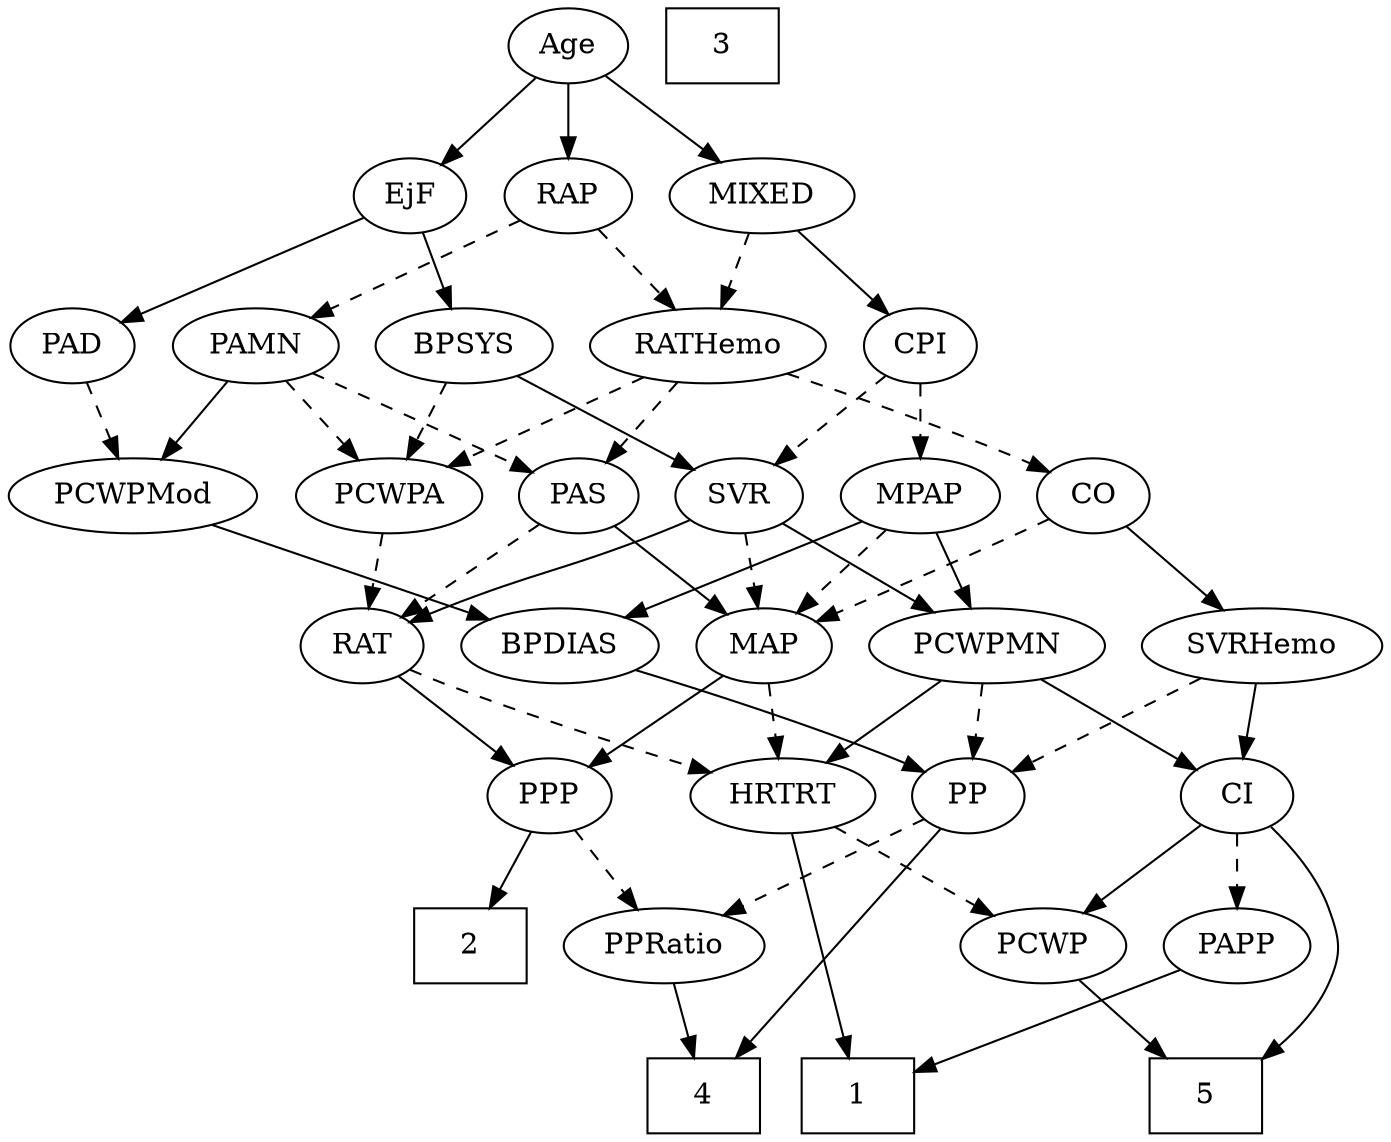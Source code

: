 strict digraph {
	graph [bb="0,0,600.04,540"];
	node [label="\N"];
	1	[height=0.5,
		pos="427,18",
		shape=box,
		width=0.75];
	2	[height=0.5,
		pos="202,90",
		shape=box,
		width=0.75];
	3	[height=0.5,
		pos="324,522",
		shape=box,
		width=0.75];
	4	[height=0.5,
		pos="343,18",
		shape=box,
		width=0.75];
	5	[height=0.5,
		pos="505,18",
		shape=box,
		width=0.75];
	Age	[height=0.5,
		pos="252,522",
		width=0.75];
	EjF	[height=0.5,
		pos="179,450",
		width=0.75];
	Age -> EjF	[pos="e,193.75,465.14 237.22,506.83 226.83,496.87 212.75,483.37 201.04,472.14",
		style=solid];
	RAP	[height=0.5,
		pos="252,450",
		width=0.77632];
	Age -> RAP	[pos="e,252,468.1 252,503.7 252,495.98 252,486.71 252,478.11",
		style=solid];
	MIXED	[height=0.5,
		pos="338,450",
		width=1.1193];
	Age -> MIXED	[pos="e,319.37,466.16 268.58,507.5 280.74,497.61 297.5,483.96 311.5,472.56",
		style=solid];
	BPSYS	[height=0.5,
		pos="206,378",
		width=1.0471];
	EjF -> BPSYS	[pos="e,199.46,395.96 185.39,432.41 188.51,424.34 192.33,414.43 195.83,405.35",
		style=solid];
	PAD	[height=0.5,
		pos="30.995,378",
		width=0.79437];
	EjF -> PAD	[pos="e,53.512,389.65 157.47,438.82 132.55,427.03 91.27,407.51 62.68,393.99",
		style=solid];
	PAMN	[height=0.5,
		pos="114,378",
		width=1.011];
	RAP -> PAMN	[pos="e,138.78,391.57 230.74,438.22 208.65,427.01 173.76,409.32 147.87,396.18",
		style=dashed];
	RATHemo	[height=0.5,
		pos="311,378",
		width=1.3721];
	RAP -> RATHemo	[pos="e,296.98,395.63 264.8,433.81 272.29,424.93 281.91,413.5 290.44,403.39",
		style=dashed];
	MIXED -> RATHemo	[pos="e,317.66,396.28 331.46,432.05 328.42,424.18 324.73,414.62 321.33,405.79",
		style=dashed];
	CPI	[height=0.5,
		pos="405,378",
		width=0.75];
	MIXED -> CPI	[pos="e,390.77,393.86 353.2,433.12 362.18,423.73 373.7,411.7 383.59,401.36",
		style=solid];
	MPAP	[height=0.5,
		pos="405,306",
		width=0.97491];
	PCWPMN	[height=0.5,
		pos="432,234",
		width=1.3902];
	MPAP -> PCWPMN	[pos="e,425.33,252.28 411.53,288.05 414.57,280.18 418.26,270.62 421.66,261.79",
		style=solid];
	BPDIAS	[height=0.5,
		pos="242,234",
		width=1.1735];
	MPAP -> BPDIAS	[pos="e,270.59,247.28 378.81,293.75 352.09,282.28 310.36,264.36 280.01,251.32",
		style=solid];
	MAP	[height=0.5,
		pos="333,234",
		width=0.84854];
	MPAP -> MAP	[pos="e,348.09,249.68 389.37,289.81 379.43,280.14 366.38,267.46 355.35,256.73",
		style=dashed];
	SVR	[height=0.5,
		pos="324,306",
		width=0.77632];
	BPSYS -> SVR	[pos="e,304.06,318.83 228.75,363.5 247.68,352.27 274.74,336.22 295.19,324.09",
		style=solid];
	PCWPA	[height=0.5,
		pos="164,306",
		width=1.1555];
	BPSYS -> PCWPA	[pos="e,174.17,323.96 196.04,360.41 191.09,352.16 185,342.01 179.46,332.78",
		style=dashed];
	PCWPMod	[height=0.5,
		pos="51.995,306",
		width=1.4443];
	PAD -> PCWPMod	[pos="e,46.813,324.28 36.079,360.05 38.417,352.26 41.249,342.82 43.872,334.08",
		style=dashed];
	CO	[height=0.5,
		pos="485,306",
		width=0.75];
	SVRHemo	[height=0.5,
		pos="550,234",
		width=1.3902];
	CO -> SVRHemo	[pos="e,534.87,251.29 498.78,290.15 507.21,281.07 518.2,269.24 527.83,258.87",
		style=solid];
	CO -> MAP	[pos="e,356.59,245.67 463.7,294.89 458.87,292.61 453.76,290.21 449,288 421.06,275.02 389.23,260.5 365.98,249.94",
		style=dashed];
	PAS	[height=0.5,
		pos="251,306",
		width=0.75];
	RAT	[height=0.5,
		pos="154,234",
		width=0.75827];
	PAS -> RAT	[pos="e,171.67,247.76 233.2,292.16 218.3,281.41 196.82,265.91 179.99,253.76",
		style=dashed];
	PAS -> MAP	[pos="e,316.27,249.28 267.2,291.17 278.95,281.14 295.05,267.39 308.38,256.01",
		style=solid];
	PAMN -> PAS	[pos="e,230.29,317.58 138.49,364.49 161.69,352.63 196.58,334.8 221.34,322.15",
		style=dashed];
	PAMN -> PCWPMod	[pos="e,66.439,323.31 99.927,361.12 92.033,352.2 82.027,340.91 73.201,330.94",
		style=solid];
	PAMN -> PCWPA	[pos="e,152.11,323.63 125.59,360.76 131.69,352.23 139.29,341.58 146.12,332.02",
		style=dashed];
	RATHemo -> CO	[pos="e,463.79,317.33 344.74,364.84 372.85,354.52 413.83,339.03 449,324 450.81,323.23 452.66,322.41 454.53,321.58",
		style=dashed];
	RATHemo -> PAS	[pos="e,263.89,322.04 296.78,360.41 288.9,351.22 279,339.67 270.42,329.66",
		style=dashed];
	RATHemo -> PCWPA	[pos="e,191.13,319.92 282.3,363.34 258.89,352.19 225.67,336.37 200.39,324.33",
		style=dashed];
	CPI -> MPAP	[pos="e,405,324.1 405,359.7 405,351.98 405,342.71 405,334.11",
		style=dashed];
	CPI -> SVR	[pos="e,339.97,320.8 388.99,363.17 377.23,353.01 361.06,339.03 347.79,327.56",
		style=dashed];
	PPP	[height=0.5,
		pos="236,162",
		width=0.75];
	RAT -> PPP	[pos="e,220.11,176.56 170.2,219.17 182.18,208.94 198.69,194.85 212.17,183.34",
		style=solid];
	HRTRT	[height=0.5,
		pos="340,162",
		width=1.1013];
	RAT -> HRTRT	[pos="e,308.87,173.17 175.38,222.79 180.46,220.47 185.89,218.08 191,216 227.1,201.32 268.98,186.62 299.12,176.44",
		style=dashed];
	SVR -> RAT	[pos="e,175.79,245.33 302.2,294.67 297.23,292.4 291.95,290.07 287,288 244.93,270.48 233.06,269.52 191,252 189.14,251.23 187.23,250.41 \
185.32,249.58",
		style=solid];
	SVR -> PCWPMN	[pos="e,408.61,250.16 343.06,292.65 358.84,282.41 381.61,267.66 400.16,255.63",
		style=solid];
	SVR -> MAP	[pos="e,330.8,252.1 326.22,287.7 327.21,279.98 328.4,270.71 329.51,262.11",
		style=dashed];
	PCWPMod -> BPDIAS	[pos="e,210.99,246.42 86.403,292.32 118.72,280.42 167.08,262.6 201.3,249.99",
		style=solid];
	PCWPA -> RAT	[pos="e,156.44,252.1 161.52,287.7 160.42,279.98 159.1,270.71 157.87,262.11",
		style=dashed];
	PP	[height=0.5,
		pos="425,162",
		width=0.75];
	PCWPMN -> PP	[pos="e,426.71,180.1 430.27,215.7 429.49,207.98 428.57,198.71 427.71,190.11",
		style=dashed];
	CI	[height=0.5,
		pos="541,162",
		width=0.75];
	PCWPMN -> CI	[pos="e,522,175.2 455.38,217.98 472.32,207.1 495.29,192.35 513.17,180.87",
		style=solid];
	PCWPMN -> HRTRT	[pos="e,359.41,177.77 411.58,217.46 398.57,207.57 381.55,194.62 367.38,183.83",
		style=solid];
	SVRHemo -> PP	[pos="e,445.1,174.26 524.1,218.5 503.66,207.05 475.17,191.1 453.98,179.23",
		style=dashed];
	SVRHemo -> CI	[pos="e,543.19,180.1 547.77,215.7 546.78,207.98 545.59,198.71 544.48,190.11",
		style=solid];
	BPDIAS -> PP	[pos="e,403.83,173.41 274.45,222.29 304.46,212.15 350.16,196.13 389,180 390.81,179.24 392.67,178.45 394.54,177.62",
		style=solid];
	MAP -> PPP	[pos="e,253.66,175.75 314.29,219.5 299.38,208.74 278.34,193.56 261.83,181.64",
		style=solid];
	MAP -> HRTRT	[pos="e,338.28,180.1 334.73,215.7 335.5,207.98 336.42,198.71 337.28,190.11",
		style=dashed];
	PP -> 4	[pos="e,352.84,36.056 415.75,144.99 401.69,120.64 374.79,74.065 357.94,44.873",
		style=solid];
	PPRatio	[height=0.5,
		pos="287,90",
		width=1.1013];
	PP -> PPRatio	[pos="e,312.38,103.88 404.04,150.37 382.14,139.26 347.44,121.66 321.5,108.5",
		style=dashed];
	PPP -> 2	[pos="e,210.31,108.12 228.11,144.76 224.15,136.61 219.25,126.53 214.77,117.31",
		style=solid];
	PPP -> PPRatio	[pos="e,275,107.47 247.31,145.46 253.67,136.74 261.75,125.65 268.95,115.76",
		style=dashed];
	PPRatio -> 4	[pos="e,329.3,36.124 299.98,72.765 306.78,64.268 315.25,53.677 322.88,44.146",
		style=solid];
	PCWP	[height=0.5,
		pos="456,90",
		width=0.97491];
	PCWP -> 5	[pos="e,493.01,36.124 467.36,72.765 473.25,64.354 480.57,53.89 487.19,44.436",
		style=solid];
	CI -> 5	[pos="e,532.35,29.766 555.74,146.91 572.42,129.17 595.61,97.9 582,72 573.28,55.429 556.79,43.03 541.29,34.408",
		style=solid];
	CI -> PCWP	[pos="e,473.8,105.66 524.61,147.5 512.43,137.47 495.58,123.6 481.62,112.11",
		style=solid];
	PAPP	[height=0.5,
		pos="541,90",
		width=0.88464];
	CI -> PAPP	[pos="e,541,108.1 541,143.7 541,135.98 541,126.71 541,118.11",
		style=dashed];
	PAPP -> 1	[pos="e,454.23,35.722 520.09,76.161 504.1,66.348 481.69,52.586 462.86,41.025",
		style=solid];
	HRTRT -> 1	[pos="e,416.37,36.346 350.15,144.43 365.11,120.01 393.24,74.101 411,45.114",
		style=solid];
	HRTRT -> PCWP	[pos="e,433.91,104.33 362.91,147.17 380.78,136.39 405.75,121.32 425.34,109.5",
		style=dashed];
}
